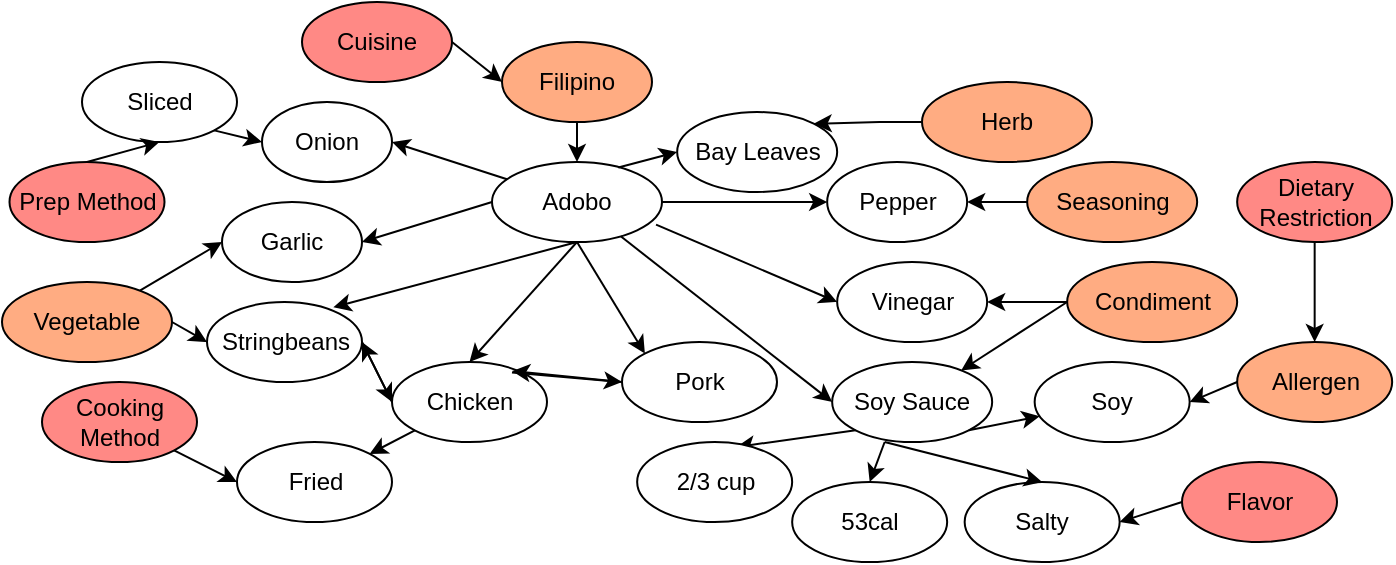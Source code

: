 <mxfile version="24.4.14" type="github">
  <diagram name="Page-1" id="ooHhTHXXdD68lQWDSb-w">
    <mxGraphModel dx="1041" dy="1618" grid="1" gridSize="10" guides="1" tooltips="1" connect="1" arrows="1" fold="1" page="1" pageScale="1" pageWidth="850" pageHeight="1100" math="0" shadow="0">
      <root>
        <mxCell id="0" />
        <mxCell id="1" parent="0" />
        <mxCell id="Opmfp_JNUlfIn7s4RJl--1" value="Adobo" style="ellipse;whiteSpace=wrap;html=1;" vertex="1" parent="1">
          <mxGeometry x="375" y="60" width="85" height="40" as="geometry" />
        </mxCell>
        <mxCell id="Opmfp_JNUlfIn7s4RJl--2" value="Filipino" style="ellipse;whiteSpace=wrap;html=1;fillColor=#FFAC82;" vertex="1" parent="1">
          <mxGeometry x="380" width="75" height="40" as="geometry" />
        </mxCell>
        <mxCell id="Opmfp_JNUlfIn7s4RJl--3" value="Chicken" style="ellipse;whiteSpace=wrap;html=1;" vertex="1" parent="1">
          <mxGeometry x="325" y="160" width="77.5" height="40" as="geometry" />
        </mxCell>
        <mxCell id="Opmfp_JNUlfIn7s4RJl--4" value="Soy Sauce" style="ellipse;whiteSpace=wrap;html=1;" vertex="1" parent="1">
          <mxGeometry x="545.08" y="160" width="80" height="40" as="geometry" />
        </mxCell>
        <mxCell id="Opmfp_JNUlfIn7s4RJl--5" value="Vinegar" style="ellipse;whiteSpace=wrap;html=1;" vertex="1" parent="1">
          <mxGeometry x="547.58" y="110" width="75" height="40" as="geometry" />
        </mxCell>
        <mxCell id="Opmfp_JNUlfIn7s4RJl--6" value="Bay Leaves" style="ellipse;whiteSpace=wrap;html=1;" vertex="1" parent="1">
          <mxGeometry x="467.58" y="35" width="80" height="40" as="geometry" />
        </mxCell>
        <mxCell id="Opmfp_JNUlfIn7s4RJl--7" value="Onion" style="ellipse;whiteSpace=wrap;html=1;" vertex="1" parent="1">
          <mxGeometry x="260" y="30" width="65" height="40" as="geometry" />
        </mxCell>
        <mxCell id="Opmfp_JNUlfIn7s4RJl--8" value="Garlic" style="ellipse;whiteSpace=wrap;html=1;" vertex="1" parent="1">
          <mxGeometry x="240" y="80" width="70" height="40" as="geometry" />
        </mxCell>
        <mxCell id="Opmfp_JNUlfIn7s4RJl--9" value="Pepper" style="ellipse;whiteSpace=wrap;html=1;" vertex="1" parent="1">
          <mxGeometry x="542.58" y="60" width="70" height="40" as="geometry" />
        </mxCell>
        <mxCell id="Opmfp_JNUlfIn7s4RJl--10" value="" style="endArrow=classic;html=1;rounded=0;exitX=0.5;exitY=1;exitDx=0;exitDy=0;entryX=0.5;entryY=0;entryDx=0;entryDy=0;" edge="1" parent="1" source="Opmfp_JNUlfIn7s4RJl--2" target="Opmfp_JNUlfIn7s4RJl--1">
          <mxGeometry width="50" height="50" relative="1" as="geometry">
            <mxPoint x="530" y="50" as="sourcePoint" />
            <mxPoint x="580" as="targetPoint" />
          </mxGeometry>
        </mxCell>
        <mxCell id="Opmfp_JNUlfIn7s4RJl--11" value="" style="endArrow=classic;html=1;rounded=0;exitX=0.5;exitY=1;exitDx=0;exitDy=0;entryX=0.5;entryY=0;entryDx=0;entryDy=0;" edge="1" parent="1" source="Opmfp_JNUlfIn7s4RJl--1" target="Opmfp_JNUlfIn7s4RJl--3">
          <mxGeometry width="50" height="50" relative="1" as="geometry">
            <mxPoint x="433" y="50" as="sourcePoint" />
            <mxPoint x="433" y="90" as="targetPoint" />
          </mxGeometry>
        </mxCell>
        <mxCell id="Opmfp_JNUlfIn7s4RJl--12" value="Condiment" style="ellipse;whiteSpace=wrap;html=1;fillColor=#FFAC82;" vertex="1" parent="1">
          <mxGeometry x="662.58" y="110" width="85" height="40" as="geometry" />
        </mxCell>
        <mxCell id="Opmfp_JNUlfIn7s4RJl--14" value="" style="endArrow=classic;html=1;rounded=0;entryX=1;entryY=0.5;entryDx=0;entryDy=0;exitX=0;exitY=0.5;exitDx=0;exitDy=0;" edge="1" parent="1" source="Opmfp_JNUlfIn7s4RJl--56" target="Opmfp_JNUlfIn7s4RJl--55">
          <mxGeometry width="50" height="50" relative="1" as="geometry">
            <mxPoint x="765.335" y="240.0" as="sourcePoint" />
            <mxPoint x="727.58" y="256.64" as="targetPoint" />
          </mxGeometry>
        </mxCell>
        <mxCell id="Opmfp_JNUlfIn7s4RJl--15" value="" style="endArrow=classic;html=1;rounded=0;entryX=1;entryY=0.5;entryDx=0;entryDy=0;exitX=0;exitY=0.5;exitDx=0;exitDy=0;" edge="1" parent="1" source="Opmfp_JNUlfIn7s4RJl--12" target="Opmfp_JNUlfIn7s4RJl--5">
          <mxGeometry width="50" height="50" relative="1" as="geometry">
            <mxPoint x="672.58" y="140" as="sourcePoint" />
            <mxPoint x="632.58" y="150" as="targetPoint" />
          </mxGeometry>
        </mxCell>
        <mxCell id="Opmfp_JNUlfIn7s4RJl--17" value="" style="endArrow=classic;html=1;rounded=0;exitX=0.965;exitY=0.782;exitDx=0;exitDy=0;entryX=0;entryY=0.5;entryDx=0;entryDy=0;exitPerimeter=0;" edge="1" parent="1" source="Opmfp_JNUlfIn7s4RJl--1" target="Opmfp_JNUlfIn7s4RJl--5">
          <mxGeometry width="50" height="50" relative="1" as="geometry">
            <mxPoint x="452.58" y="100" as="sourcePoint" />
            <mxPoint x="532.58" y="60" as="targetPoint" />
          </mxGeometry>
        </mxCell>
        <mxCell id="Opmfp_JNUlfIn7s4RJl--18" value="" style="endArrow=classic;html=1;rounded=0;entryX=0;entryY=0.5;entryDx=0;entryDy=0;" edge="1" parent="1" source="Opmfp_JNUlfIn7s4RJl--1" target="Opmfp_JNUlfIn7s4RJl--4">
          <mxGeometry width="50" height="50" relative="1" as="geometry">
            <mxPoint x="452.58" y="100" as="sourcePoint" />
            <mxPoint x="557.58" y="190" as="targetPoint" />
          </mxGeometry>
        </mxCell>
        <mxCell id="Opmfp_JNUlfIn7s4RJl--20" value="Pork" style="ellipse;whiteSpace=wrap;html=1;" vertex="1" parent="1">
          <mxGeometry x="440" y="150" width="77.5" height="40" as="geometry" />
        </mxCell>
        <mxCell id="Opmfp_JNUlfIn7s4RJl--21" value="" style="endArrow=classic;html=1;rounded=0;entryX=1;entryY=0.5;entryDx=0;entryDy=0;exitX=0;exitY=0.5;exitDx=0;exitDy=0;" edge="1" parent="1" source="Opmfp_JNUlfIn7s4RJl--1" target="Opmfp_JNUlfIn7s4RJl--8">
          <mxGeometry width="50" height="50" relative="1" as="geometry">
            <mxPoint x="420" y="100" as="sourcePoint" />
            <mxPoint x="459" y="160" as="targetPoint" />
          </mxGeometry>
        </mxCell>
        <mxCell id="Opmfp_JNUlfIn7s4RJl--22" value="" style="endArrow=classic;html=1;rounded=0;entryX=1;entryY=0.5;entryDx=0;entryDy=0;" edge="1" parent="1" source="Opmfp_JNUlfIn7s4RJl--1" target="Opmfp_JNUlfIn7s4RJl--7">
          <mxGeometry width="50" height="50" relative="1" as="geometry">
            <mxPoint x="430" y="110" as="sourcePoint" />
            <mxPoint x="365" y="150" as="targetPoint" />
          </mxGeometry>
        </mxCell>
        <mxCell id="Opmfp_JNUlfIn7s4RJl--24" value="Seasoning" style="ellipse;whiteSpace=wrap;html=1;fillColor=#FFAC82;" vertex="1" parent="1">
          <mxGeometry x="642.58" y="60" width="85" height="40" as="geometry" />
        </mxCell>
        <mxCell id="Opmfp_JNUlfIn7s4RJl--30" value="" style="endArrow=classic;html=1;rounded=0;exitX=1;exitY=0.5;exitDx=0;exitDy=0;entryX=0;entryY=0.5;entryDx=0;entryDy=0;" edge="1" parent="1" source="Opmfp_JNUlfIn7s4RJl--1" target="Opmfp_JNUlfIn7s4RJl--9">
          <mxGeometry width="50" height="50" relative="1" as="geometry">
            <mxPoint x="452.58" y="100" as="sourcePoint" />
            <mxPoint x="502.58" y="70" as="targetPoint" />
          </mxGeometry>
        </mxCell>
        <mxCell id="Opmfp_JNUlfIn7s4RJl--32" value="" style="endArrow=classic;html=1;rounded=0;exitX=0;exitY=0.5;exitDx=0;exitDy=0;entryX=1;entryY=0.5;entryDx=0;entryDy=0;" edge="1" parent="1" source="Opmfp_JNUlfIn7s4RJl--24" target="Opmfp_JNUlfIn7s4RJl--9">
          <mxGeometry width="50" height="50" relative="1" as="geometry">
            <mxPoint x="602.58" y="90" as="sourcePoint" />
            <mxPoint x="652.58" y="40" as="targetPoint" />
          </mxGeometry>
        </mxCell>
        <mxCell id="Opmfp_JNUlfIn7s4RJl--33" value="Stringbeans" style="ellipse;whiteSpace=wrap;html=1;" vertex="1" parent="1">
          <mxGeometry x="232.5" y="130" width="77.5" height="40" as="geometry" />
        </mxCell>
        <mxCell id="Opmfp_JNUlfIn7s4RJl--38" value="" style="endArrow=classic;html=1;rounded=0;exitX=0.5;exitY=1;exitDx=0;exitDy=0;entryX=0.815;entryY=0.067;entryDx=0;entryDy=0;entryPerimeter=0;" edge="1" parent="1" source="Opmfp_JNUlfIn7s4RJl--1" target="Opmfp_JNUlfIn7s4RJl--33">
          <mxGeometry width="50" height="50" relative="1" as="geometry">
            <mxPoint x="428" y="110" as="sourcePoint" />
            <mxPoint x="379" y="150" as="targetPoint" />
          </mxGeometry>
        </mxCell>
        <mxCell id="Opmfp_JNUlfIn7s4RJl--39" value="Vegetable" style="ellipse;whiteSpace=wrap;html=1;fillColor=#FFAC82;" vertex="1" parent="1">
          <mxGeometry x="130" y="120" width="85" height="40" as="geometry" />
        </mxCell>
        <mxCell id="Opmfp_JNUlfIn7s4RJl--44" value="" style="endArrow=classic;html=1;rounded=0;entryX=0;entryY=0.5;entryDx=0;entryDy=0;" edge="1" parent="1" source="Opmfp_JNUlfIn7s4RJl--39" target="Opmfp_JNUlfIn7s4RJl--8">
          <mxGeometry width="50" height="50" relative="1" as="geometry">
            <mxPoint x="140" y="60" as="sourcePoint" />
            <mxPoint x="230" y="85" as="targetPoint" />
          </mxGeometry>
        </mxCell>
        <mxCell id="Opmfp_JNUlfIn7s4RJl--45" value="" style="endArrow=classic;html=1;rounded=0;exitX=0;exitY=0.5;exitDx=0;exitDy=0;entryX=1;entryY=0.5;entryDx=0;entryDy=0;" edge="1" parent="1" source="Opmfp_JNUlfIn7s4RJl--3" target="Opmfp_JNUlfIn7s4RJl--33">
          <mxGeometry width="50" height="50" relative="1" as="geometry">
            <mxPoint x="428" y="110" as="sourcePoint" />
            <mxPoint x="456" y="160" as="targetPoint" />
          </mxGeometry>
        </mxCell>
        <mxCell id="Opmfp_JNUlfIn7s4RJl--46" value="" style="endArrow=classic;html=1;rounded=0;exitX=1;exitY=0.5;exitDx=0;exitDy=0;entryX=0;entryY=0.5;entryDx=0;entryDy=0;" edge="1" parent="1" source="Opmfp_JNUlfIn7s4RJl--33" target="Opmfp_JNUlfIn7s4RJl--3">
          <mxGeometry width="50" height="50" relative="1" as="geometry">
            <mxPoint x="418" y="180" as="sourcePoint" />
            <mxPoint x="410" y="170" as="targetPoint" />
          </mxGeometry>
        </mxCell>
        <mxCell id="Opmfp_JNUlfIn7s4RJl--47" value="" style="endArrow=classic;html=1;rounded=0;entryX=0;entryY=0.5;entryDx=0;entryDy=0;exitX=1;exitY=0.5;exitDx=0;exitDy=0;" edge="1" parent="1" source="Opmfp_JNUlfIn7s4RJl--39" target="Opmfp_JNUlfIn7s4RJl--33">
          <mxGeometry width="50" height="50" relative="1" as="geometry">
            <mxPoint x="190" y="90" as="sourcePoint" />
            <mxPoint x="370" y="155" as="targetPoint" />
          </mxGeometry>
        </mxCell>
        <mxCell id="Opmfp_JNUlfIn7s4RJl--49" value="" style="endArrow=classic;html=1;rounded=0;exitX=0;exitY=0.5;exitDx=0;exitDy=0;entryX=0.774;entryY=0.114;entryDx=0;entryDy=0;entryPerimeter=0;" edge="1" parent="1" source="Opmfp_JNUlfIn7s4RJl--20" target="Opmfp_JNUlfIn7s4RJl--3">
          <mxGeometry width="50" height="50" relative="1" as="geometry">
            <mxPoint x="428" y="110" as="sourcePoint" />
            <mxPoint x="397" y="160" as="targetPoint" />
          </mxGeometry>
        </mxCell>
        <mxCell id="Opmfp_JNUlfIn7s4RJl--50" value="" style="endArrow=classic;html=1;rounded=0;exitX=0.774;exitY=0.13;exitDx=0;exitDy=0;entryX=0;entryY=0.5;entryDx=0;entryDy=0;exitPerimeter=0;" edge="1" parent="1" source="Opmfp_JNUlfIn7s4RJl--3" target="Opmfp_JNUlfIn7s4RJl--20">
          <mxGeometry width="50" height="50" relative="1" as="geometry">
            <mxPoint x="435" y="140" as="sourcePoint" />
            <mxPoint x="418" y="165" as="targetPoint" />
          </mxGeometry>
        </mxCell>
        <mxCell id="Opmfp_JNUlfIn7s4RJl--52" value="" style="endArrow=classic;html=1;rounded=0;exitX=0.5;exitY=1;exitDx=0;exitDy=0;entryX=0;entryY=0;entryDx=0;entryDy=0;" edge="1" parent="1" source="Opmfp_JNUlfIn7s4RJl--1" target="Opmfp_JNUlfIn7s4RJl--20">
          <mxGeometry width="50" height="50" relative="1" as="geometry">
            <mxPoint x="440.005" y="114.202" as="sourcePoint" />
            <mxPoint x="471.485" y="146.56" as="targetPoint" />
          </mxGeometry>
        </mxCell>
        <mxCell id="Opmfp_JNUlfIn7s4RJl--53" value="Cuisine" style="ellipse;whiteSpace=wrap;html=1;fillColor=#FF8985;" vertex="1" parent="1">
          <mxGeometry x="280" y="-20" width="75" height="40" as="geometry" />
        </mxCell>
        <mxCell id="Opmfp_JNUlfIn7s4RJl--54" value="" style="endArrow=classic;html=1;rounded=0;exitX=1;exitY=0.5;exitDx=0;exitDy=0;entryX=0;entryY=0.5;entryDx=0;entryDy=0;" edge="1" parent="1" source="Opmfp_JNUlfIn7s4RJl--53" target="Opmfp_JNUlfIn7s4RJl--2">
          <mxGeometry width="50" height="50" relative="1" as="geometry">
            <mxPoint x="428" y="50" as="sourcePoint" />
            <mxPoint x="428" y="70" as="targetPoint" />
          </mxGeometry>
        </mxCell>
        <mxCell id="Opmfp_JNUlfIn7s4RJl--55" value="Soy" style="ellipse;whiteSpace=wrap;html=1;" vertex="1" parent="1">
          <mxGeometry x="646.33" y="160" width="77.5" height="40" as="geometry" />
        </mxCell>
        <mxCell id="Opmfp_JNUlfIn7s4RJl--56" value="Allergen" style="ellipse;whiteSpace=wrap;html=1;fillColor=#FFAC82;" vertex="1" parent="1">
          <mxGeometry x="747.58" y="150" width="77.5" height="40" as="geometry" />
        </mxCell>
        <mxCell id="Opmfp_JNUlfIn7s4RJl--58" value="" style="endArrow=classic;html=1;rounded=0;exitX=1;exitY=1;exitDx=0;exitDy=0;" edge="1" parent="1" source="Opmfp_JNUlfIn7s4RJl--4" target="Opmfp_JNUlfIn7s4RJl--55">
          <mxGeometry width="50" height="50" relative="1" as="geometry">
            <mxPoint x="672.58" y="175" as="sourcePoint" />
            <mxPoint x="632.58" y="140" as="targetPoint" />
          </mxGeometry>
        </mxCell>
        <mxCell id="Opmfp_JNUlfIn7s4RJl--59" value="Salty" style="ellipse;whiteSpace=wrap;html=1;" vertex="1" parent="1">
          <mxGeometry x="611.33" y="220" width="77.5" height="40" as="geometry" />
        </mxCell>
        <mxCell id="Opmfp_JNUlfIn7s4RJl--61" value="" style="endArrow=classic;html=1;rounded=0;exitX=0.5;exitY=1;exitDx=0;exitDy=0;entryX=0.5;entryY=0;entryDx=0;entryDy=0;" edge="1" parent="1" target="Opmfp_JNUlfIn7s4RJl--59">
          <mxGeometry width="50" height="50" relative="1" as="geometry">
            <mxPoint x="571.33" y="200" as="sourcePoint" />
            <mxPoint x="645.83" y="218" as="targetPoint" />
          </mxGeometry>
        </mxCell>
        <mxCell id="Opmfp_JNUlfIn7s4RJl--62" value="" style="endArrow=classic;html=1;rounded=0;exitX=0;exitY=0.5;exitDx=0;exitDy=0;" edge="1" parent="1" source="Opmfp_JNUlfIn7s4RJl--12" target="Opmfp_JNUlfIn7s4RJl--4">
          <mxGeometry width="50" height="50" relative="1" as="geometry">
            <mxPoint x="672.58" y="140" as="sourcePoint" />
            <mxPoint x="632.58" y="140" as="targetPoint" />
          </mxGeometry>
        </mxCell>
        <mxCell id="Opmfp_JNUlfIn7s4RJl--63" value="53cal" style="ellipse;whiteSpace=wrap;html=1;" vertex="1" parent="1">
          <mxGeometry x="525.08" y="220" width="77.5" height="40" as="geometry" />
        </mxCell>
        <mxCell id="Opmfp_JNUlfIn7s4RJl--64" value="" style="endArrow=classic;html=1;rounded=0;exitX=0;exitY=1;exitDx=0;exitDy=0;entryX=0.641;entryY=0.062;entryDx=0;entryDy=0;entryPerimeter=0;" edge="1" parent="1" source="Opmfp_JNUlfIn7s4RJl--4" target="Opmfp_JNUlfIn7s4RJl--65">
          <mxGeometry width="50" height="50" relative="1" as="geometry">
            <mxPoint x="595.58" y="210" as="sourcePoint" />
            <mxPoint x="673.58" y="230" as="targetPoint" />
          </mxGeometry>
        </mxCell>
        <mxCell id="Opmfp_JNUlfIn7s4RJl--65" value="2/3 cup" style="ellipse;whiteSpace=wrap;html=1;" vertex="1" parent="1">
          <mxGeometry x="447.58" y="200" width="77.5" height="40" as="geometry" />
        </mxCell>
        <mxCell id="Opmfp_JNUlfIn7s4RJl--67" value="" style="endArrow=classic;html=1;rounded=0;exitX=0.5;exitY=1;exitDx=0;exitDy=0;entryX=0.5;entryY=0;entryDx=0;entryDy=0;" edge="1" parent="1" target="Opmfp_JNUlfIn7s4RJl--63">
          <mxGeometry width="50" height="50" relative="1" as="geometry">
            <mxPoint x="571.33" y="200" as="sourcePoint" />
            <mxPoint x="506.83" y="212" as="targetPoint" />
          </mxGeometry>
        </mxCell>
        <mxCell id="Opmfp_JNUlfIn7s4RJl--68" value="Fried" style="ellipse;whiteSpace=wrap;html=1;" vertex="1" parent="1">
          <mxGeometry x="247.5" y="200" width="77.5" height="40" as="geometry" />
        </mxCell>
        <mxCell id="Opmfp_JNUlfIn7s4RJl--69" value="" style="endArrow=classic;html=1;rounded=0;exitX=0;exitY=1;exitDx=0;exitDy=0;" edge="1" parent="1" source="Opmfp_JNUlfIn7s4RJl--3" target="Opmfp_JNUlfIn7s4RJl--68">
          <mxGeometry width="50" height="50" relative="1" as="geometry">
            <mxPoint x="418" y="165" as="sourcePoint" />
            <mxPoint x="450" y="155" as="targetPoint" />
          </mxGeometry>
        </mxCell>
        <mxCell id="Opmfp_JNUlfIn7s4RJl--70" value="Cooking Method" style="ellipse;whiteSpace=wrap;html=1;fillColor=#FF8985;" vertex="1" parent="1">
          <mxGeometry x="150" y="170" width="77.5" height="40" as="geometry" />
        </mxCell>
        <mxCell id="Opmfp_JNUlfIn7s4RJl--71" value="Prep Method" style="ellipse;whiteSpace=wrap;html=1;fillColor=#FF8985;" vertex="1" parent="1">
          <mxGeometry x="133.75" y="60" width="77.5" height="40" as="geometry" />
        </mxCell>
        <mxCell id="Opmfp_JNUlfIn7s4RJl--72" value="Sliced" style="ellipse;whiteSpace=wrap;html=1;" vertex="1" parent="1">
          <mxGeometry x="170" y="10" width="77.5" height="40" as="geometry" />
        </mxCell>
        <mxCell id="Opmfp_JNUlfIn7s4RJl--73" value="" style="endArrow=classic;html=1;rounded=0;entryX=0.5;entryY=1;entryDx=0;entryDy=0;exitX=0.5;exitY=0;exitDx=0;exitDy=0;" edge="1" parent="1" source="Opmfp_JNUlfIn7s4RJl--71" target="Opmfp_JNUlfIn7s4RJl--72">
          <mxGeometry width="50" height="50" relative="1" as="geometry">
            <mxPoint x="209" y="134" as="sourcePoint" />
            <mxPoint x="250" y="110" as="targetPoint" />
          </mxGeometry>
        </mxCell>
        <mxCell id="Opmfp_JNUlfIn7s4RJl--74" value="" style="endArrow=classic;html=1;rounded=0;entryX=0;entryY=0.5;entryDx=0;entryDy=0;exitX=1;exitY=1;exitDx=0;exitDy=0;" edge="1" parent="1" source="Opmfp_JNUlfIn7s4RJl--72" target="Opmfp_JNUlfIn7s4RJl--7">
          <mxGeometry width="50" height="50" relative="1" as="geometry">
            <mxPoint x="183" y="70" as="sourcePoint" />
            <mxPoint x="219" y="60" as="targetPoint" />
          </mxGeometry>
        </mxCell>
        <mxCell id="Opmfp_JNUlfIn7s4RJl--75" value="" style="endArrow=classic;html=1;rounded=0;exitX=0.743;exitY=0.068;exitDx=0;exitDy=0;entryX=0;entryY=0.5;entryDx=0;entryDy=0;exitPerimeter=0;" edge="1" parent="1" source="Opmfp_JNUlfIn7s4RJl--1" target="Opmfp_JNUlfIn7s4RJl--6">
          <mxGeometry width="50" height="50" relative="1" as="geometry">
            <mxPoint x="440.005" y="85.798" as="sourcePoint" />
            <mxPoint x="464.296" y="64.142" as="targetPoint" />
          </mxGeometry>
        </mxCell>
        <mxCell id="Opmfp_JNUlfIn7s4RJl--79" style="edgeStyle=orthogonalEdgeStyle;rounded=0;orthogonalLoop=1;jettySize=auto;html=1;exitX=0;exitY=0.5;exitDx=0;exitDy=0;entryX=1;entryY=0;entryDx=0;entryDy=0;" edge="1" parent="1" source="Opmfp_JNUlfIn7s4RJl--78" target="Opmfp_JNUlfIn7s4RJl--6">
          <mxGeometry relative="1" as="geometry" />
        </mxCell>
        <mxCell id="Opmfp_JNUlfIn7s4RJl--78" value="Herb" style="ellipse;whiteSpace=wrap;html=1;fillColor=#FFAC82;" vertex="1" parent="1">
          <mxGeometry x="590" y="20" width="85" height="40" as="geometry" />
        </mxCell>
        <mxCell id="Opmfp_JNUlfIn7s4RJl--80" value="" style="endArrow=classic;html=1;rounded=0;exitX=1;exitY=1;exitDx=0;exitDy=0;entryX=0;entryY=0.5;entryDx=0;entryDy=0;" edge="1" parent="1" source="Opmfp_JNUlfIn7s4RJl--70" target="Opmfp_JNUlfIn7s4RJl--68">
          <mxGeometry width="50" height="50" relative="1" as="geometry">
            <mxPoint x="346" y="204" as="sourcePoint" />
            <mxPoint x="324" y="216" as="targetPoint" />
          </mxGeometry>
        </mxCell>
        <mxCell id="Opmfp_JNUlfIn7s4RJl--81" value="" style="endArrow=classic;html=1;rounded=0;exitX=0.5;exitY=1;exitDx=0;exitDy=0;" edge="1" parent="1" source="Opmfp_JNUlfIn7s4RJl--82" target="Opmfp_JNUlfIn7s4RJl--56">
          <mxGeometry width="50" height="50" relative="1" as="geometry">
            <mxPoint x="758" y="180" as="sourcePoint" />
            <mxPoint x="734" y="190" as="targetPoint" />
          </mxGeometry>
        </mxCell>
        <mxCell id="Opmfp_JNUlfIn7s4RJl--82" value="Dietary Restriction" style="ellipse;whiteSpace=wrap;html=1;fillColor=#FF8985;" vertex="1" parent="1">
          <mxGeometry x="747.58" y="60" width="77.5" height="40" as="geometry" />
        </mxCell>
        <mxCell id="Opmfp_JNUlfIn7s4RJl--83" value="Flavor" style="ellipse;whiteSpace=wrap;html=1;fillColor=#FF8985;" vertex="1" parent="1">
          <mxGeometry x="720" y="210" width="77.5" height="40" as="geometry" />
        </mxCell>
        <mxCell id="Opmfp_JNUlfIn7s4RJl--84" value="" style="endArrow=classic;html=1;rounded=0;entryX=1;entryY=0.5;entryDx=0;entryDy=0;exitX=0;exitY=0.5;exitDx=0;exitDy=0;" edge="1" parent="1" source="Opmfp_JNUlfIn7s4RJl--83" target="Opmfp_JNUlfIn7s4RJl--59">
          <mxGeometry width="50" height="50" relative="1" as="geometry">
            <mxPoint x="758" y="180" as="sourcePoint" />
            <mxPoint x="734" y="190" as="targetPoint" />
          </mxGeometry>
        </mxCell>
      </root>
    </mxGraphModel>
  </diagram>
</mxfile>
